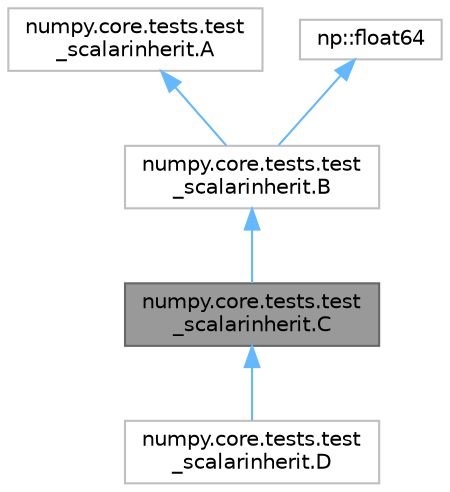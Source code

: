 digraph "numpy.core.tests.test_scalarinherit.C"
{
 // LATEX_PDF_SIZE
  bgcolor="transparent";
  edge [fontname=Helvetica,fontsize=10,labelfontname=Helvetica,labelfontsize=10];
  node [fontname=Helvetica,fontsize=10,shape=box,height=0.2,width=0.4];
  Node1 [id="Node000001",label="numpy.core.tests.test\l_scalarinherit.C",height=0.2,width=0.4,color="gray40", fillcolor="grey60", style="filled", fontcolor="black",tooltip=" "];
  Node2 -> Node1 [id="edge1_Node000001_Node000002",dir="back",color="steelblue1",style="solid",tooltip=" "];
  Node2 [id="Node000002",label="numpy.core.tests.test\l_scalarinherit.B",height=0.2,width=0.4,color="grey75", fillcolor="white", style="filled",URL="$dd/d7e/classnumpy_1_1core_1_1tests_1_1test__scalarinherit_1_1B.html",tooltip=" "];
  Node3 -> Node2 [id="edge2_Node000002_Node000003",dir="back",color="steelblue1",style="solid",tooltip=" "];
  Node3 [id="Node000003",label="numpy.core.tests.test\l_scalarinherit.A",height=0.2,width=0.4,color="grey75", fillcolor="white", style="filled",URL="$dc/df5/classnumpy_1_1core_1_1tests_1_1test__scalarinherit_1_1A.html",tooltip=" "];
  Node4 -> Node2 [id="edge3_Node000002_Node000004",dir="back",color="steelblue1",style="solid",tooltip=" "];
  Node4 [id="Node000004",label="np::float64",height=0.2,width=0.4,color="grey75", fillcolor="white", style="filled",tooltip=" "];
  Node1 -> Node5 [id="edge4_Node000001_Node000005",dir="back",color="steelblue1",style="solid",tooltip=" "];
  Node5 [id="Node000005",label="numpy.core.tests.test\l_scalarinherit.D",height=0.2,width=0.4,color="grey75", fillcolor="white", style="filled",URL="$d3/dd9/classnumpy_1_1core_1_1tests_1_1test__scalarinherit_1_1D.html",tooltip=" "];
}
